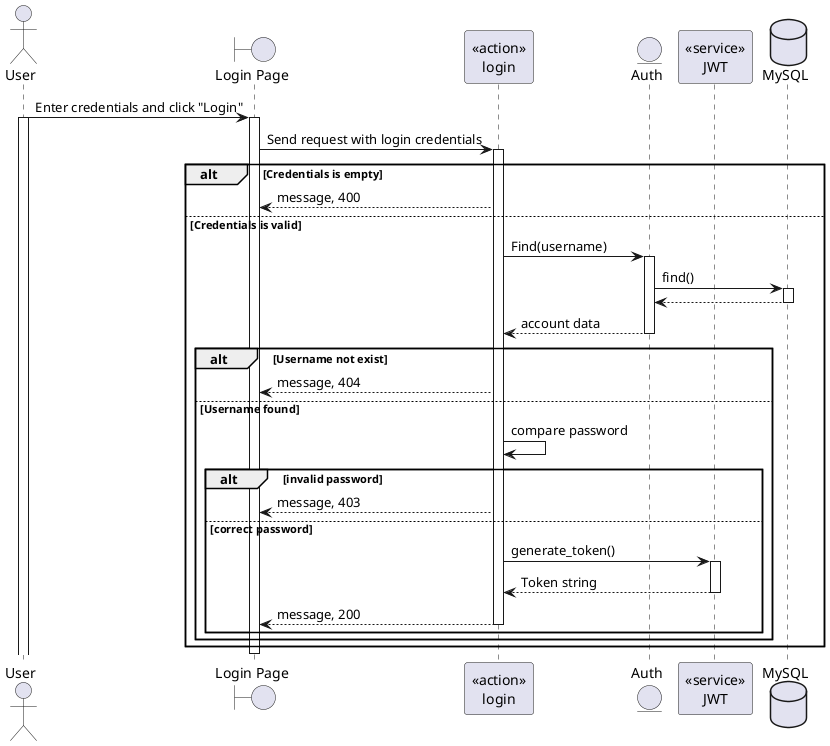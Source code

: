 @startuml
actor User
boundary "Login Page" as Client
participant "<<action>>\nlogin" as Controller
entity "Auth" as Model
participant "<<service>>\nJWT" as jwt
database "MySQL" as DB

User -> Client: Enter credentials and click "Login"
activate User
activate Client

Client -> Controller: Send request with login credentials
activate Controller
    alt Credentials is empty
        Controller --> Client: message, 400
    else Credentials is valid 
        Controller -> Model: Find(username)
        activate Model
        Model -> DB: find()
        activate DB
        DB --> Model
        deactivate DB
        Model --> Controller: account data
        deactivate Model
        alt Username not exist
            Controller --> Client: message, 404
        else Username found
            Controller -> Controller: compare password
            alt invalid password
                Controller --> Client: message, 403
            else correct password
                Controller -> jwt: generate_token()
                activate jwt
                jwt --> Controller: Token string
                deactivate jwt
                Controller --> Client: message, 200
                deactivate Controller
            end
        end

    end
    deactivate Client




@enduml
